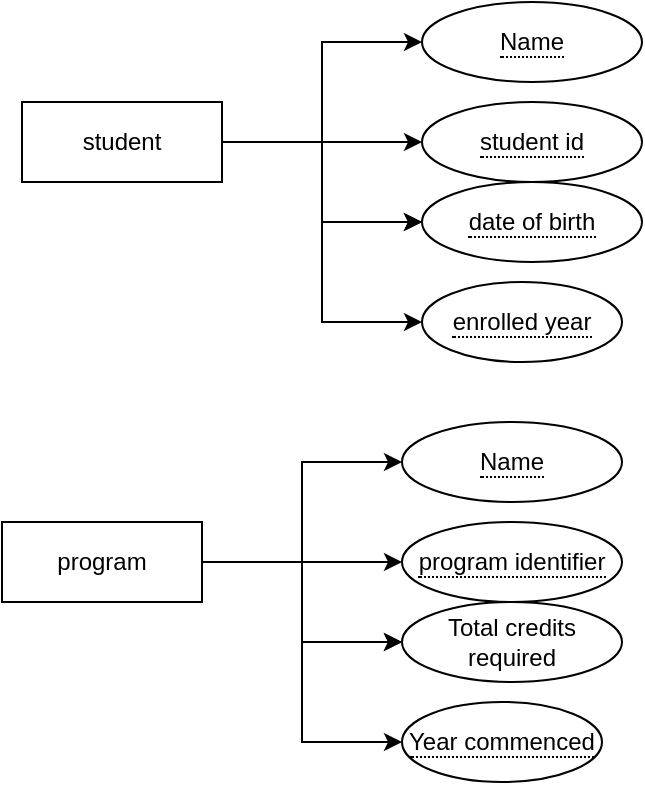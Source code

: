 <mxfile version="13.6.9" type="github">
  <diagram id="R2lEEEUBdFMjLlhIrx00" name="Page-1">
    <mxGraphModel dx="1038" dy="580" grid="1" gridSize="10" guides="1" tooltips="1" connect="1" arrows="1" fold="1" page="1" pageScale="1" pageWidth="850" pageHeight="1100" math="0" shadow="0" extFonts="Permanent Marker^https://fonts.googleapis.com/css?family=Permanent+Marker">
      <root>
        <mxCell id="0" />
        <mxCell id="1" parent="0" />
        <mxCell id="DeyAXq_4FY51z4i4DMjX-8" value="" style="edgeStyle=orthogonalEdgeStyle;rounded=0;orthogonalLoop=1;jettySize=auto;html=1;" edge="1" parent="1" source="DeyAXq_4FY51z4i4DMjX-1" target="DeyAXq_4FY51z4i4DMjX-4">
          <mxGeometry relative="1" as="geometry" />
        </mxCell>
        <mxCell id="DeyAXq_4FY51z4i4DMjX-9" value="" style="edgeStyle=orthogonalEdgeStyle;rounded=0;orthogonalLoop=1;jettySize=auto;html=1;" edge="1" parent="1" source="DeyAXq_4FY51z4i4DMjX-1" target="DeyAXq_4FY51z4i4DMjX-4">
          <mxGeometry relative="1" as="geometry" />
        </mxCell>
        <mxCell id="DeyAXq_4FY51z4i4DMjX-11" style="edgeStyle=orthogonalEdgeStyle;rounded=0;orthogonalLoop=1;jettySize=auto;html=1;exitX=1;exitY=0.5;exitDx=0;exitDy=0;entryX=0;entryY=0.5;entryDx=0;entryDy=0;" edge="1" parent="1" source="DeyAXq_4FY51z4i4DMjX-1" target="DeyAXq_4FY51z4i4DMjX-2">
          <mxGeometry relative="1" as="geometry" />
        </mxCell>
        <mxCell id="DeyAXq_4FY51z4i4DMjX-12" style="edgeStyle=orthogonalEdgeStyle;rounded=0;orthogonalLoop=1;jettySize=auto;html=1;entryX=0;entryY=0.5;entryDx=0;entryDy=0;" edge="1" parent="1" source="DeyAXq_4FY51z4i4DMjX-1" target="DeyAXq_4FY51z4i4DMjX-3">
          <mxGeometry relative="1" as="geometry" />
        </mxCell>
        <mxCell id="DeyAXq_4FY51z4i4DMjX-13" style="edgeStyle=orthogonalEdgeStyle;rounded=0;orthogonalLoop=1;jettySize=auto;html=1;entryX=0;entryY=0.5;entryDx=0;entryDy=0;" edge="1" parent="1" source="DeyAXq_4FY51z4i4DMjX-1" target="DeyAXq_4FY51z4i4DMjX-5">
          <mxGeometry relative="1" as="geometry" />
        </mxCell>
        <mxCell id="DeyAXq_4FY51z4i4DMjX-1" value="student" style="whiteSpace=wrap;html=1;align=center;" vertex="1" parent="1">
          <mxGeometry x="340" y="100" width="100" height="40" as="geometry" />
        </mxCell>
        <mxCell id="DeyAXq_4FY51z4i4DMjX-2" value="&lt;span style=&quot;border-bottom: 1px dotted&quot;&gt;Name&lt;/span&gt;" style="ellipse;whiteSpace=wrap;html=1;align=center;" vertex="1" parent="1">
          <mxGeometry x="540" y="50" width="110" height="40" as="geometry" />
        </mxCell>
        <mxCell id="DeyAXq_4FY51z4i4DMjX-3" value="&lt;span style=&quot;border-bottom: 1px dotted&quot;&gt;student id&lt;/span&gt;" style="ellipse;whiteSpace=wrap;html=1;align=center;" vertex="1" parent="1">
          <mxGeometry x="540" y="100" width="110" height="40" as="geometry" />
        </mxCell>
        <mxCell id="DeyAXq_4FY51z4i4DMjX-4" value="&lt;span style=&quot;border-bottom: 1px dotted&quot;&gt;date of birth&lt;/span&gt;" style="ellipse;whiteSpace=wrap;html=1;align=center;" vertex="1" parent="1">
          <mxGeometry x="540" y="140" width="110" height="40" as="geometry" />
        </mxCell>
        <mxCell id="DeyAXq_4FY51z4i4DMjX-5" value="&lt;span style=&quot;border-bottom: 1px dotted&quot;&gt;enrolled year&lt;/span&gt;" style="ellipse;whiteSpace=wrap;html=1;align=center;" vertex="1" parent="1">
          <mxGeometry x="540" y="190" width="100" height="40" as="geometry" />
        </mxCell>
        <mxCell id="DeyAXq_4FY51z4i4DMjX-15" value="" style="edgeStyle=orthogonalEdgeStyle;rounded=0;orthogonalLoop=1;jettySize=auto;html=1;" edge="1" parent="1" source="DeyAXq_4FY51z4i4DMjX-20" target="DeyAXq_4FY51z4i4DMjX-23">
          <mxGeometry relative="1" as="geometry" />
        </mxCell>
        <mxCell id="DeyAXq_4FY51z4i4DMjX-16" value="" style="edgeStyle=orthogonalEdgeStyle;rounded=0;orthogonalLoop=1;jettySize=auto;html=1;" edge="1" parent="1" source="DeyAXq_4FY51z4i4DMjX-20" target="DeyAXq_4FY51z4i4DMjX-23">
          <mxGeometry relative="1" as="geometry" />
        </mxCell>
        <mxCell id="DeyAXq_4FY51z4i4DMjX-17" style="edgeStyle=orthogonalEdgeStyle;rounded=0;orthogonalLoop=1;jettySize=auto;html=1;exitX=1;exitY=0.5;exitDx=0;exitDy=0;entryX=0;entryY=0.5;entryDx=0;entryDy=0;" edge="1" parent="1" source="DeyAXq_4FY51z4i4DMjX-20" target="DeyAXq_4FY51z4i4DMjX-21">
          <mxGeometry relative="1" as="geometry" />
        </mxCell>
        <mxCell id="DeyAXq_4FY51z4i4DMjX-18" style="edgeStyle=orthogonalEdgeStyle;rounded=0;orthogonalLoop=1;jettySize=auto;html=1;entryX=0;entryY=0.5;entryDx=0;entryDy=0;" edge="1" parent="1" source="DeyAXq_4FY51z4i4DMjX-20" target="DeyAXq_4FY51z4i4DMjX-22">
          <mxGeometry relative="1" as="geometry" />
        </mxCell>
        <mxCell id="DeyAXq_4FY51z4i4DMjX-19" style="edgeStyle=orthogonalEdgeStyle;rounded=0;orthogonalLoop=1;jettySize=auto;html=1;entryX=0;entryY=0.5;entryDx=0;entryDy=0;" edge="1" parent="1" source="DeyAXq_4FY51z4i4DMjX-20" target="DeyAXq_4FY51z4i4DMjX-24">
          <mxGeometry relative="1" as="geometry" />
        </mxCell>
        <mxCell id="DeyAXq_4FY51z4i4DMjX-20" value="program" style="whiteSpace=wrap;html=1;align=center;" vertex="1" parent="1">
          <mxGeometry x="330" y="310" width="100" height="40" as="geometry" />
        </mxCell>
        <mxCell id="DeyAXq_4FY51z4i4DMjX-21" value="&lt;span style=&quot;border-bottom: 1px dotted&quot;&gt;Name&lt;/span&gt;" style="ellipse;whiteSpace=wrap;html=1;align=center;" vertex="1" parent="1">
          <mxGeometry x="530" y="260" width="110" height="40" as="geometry" />
        </mxCell>
        <mxCell id="DeyAXq_4FY51z4i4DMjX-22" value="&lt;span style=&quot;border-bottom: 1px dotted&quot;&gt;program identifier&lt;/span&gt;" style="ellipse;whiteSpace=wrap;html=1;align=center;" vertex="1" parent="1">
          <mxGeometry x="530" y="310" width="110" height="40" as="geometry" />
        </mxCell>
        <mxCell id="DeyAXq_4FY51z4i4DMjX-23" value="Total credits required" style="ellipse;whiteSpace=wrap;html=1;align=center;" vertex="1" parent="1">
          <mxGeometry x="530" y="350" width="110" height="40" as="geometry" />
        </mxCell>
        <mxCell id="DeyAXq_4FY51z4i4DMjX-24" value="&lt;span style=&quot;border-bottom: 1px dotted&quot;&gt;Year commenced&lt;/span&gt;" style="ellipse;whiteSpace=wrap;html=1;align=center;" vertex="1" parent="1">
          <mxGeometry x="530" y="400" width="100" height="40" as="geometry" />
        </mxCell>
      </root>
    </mxGraphModel>
  </diagram>
</mxfile>
